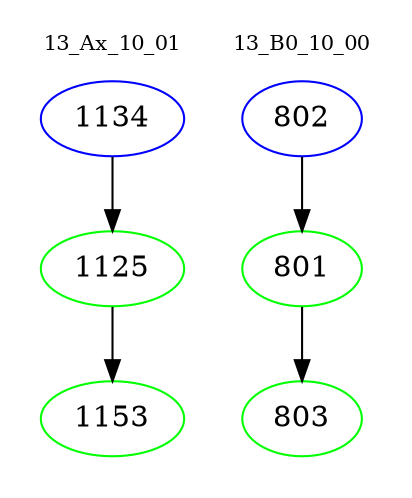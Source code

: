 digraph{
subgraph cluster_0 {
color = white
label = "13_Ax_10_01";
fontsize=10;
T0_1134 [label="1134", color="blue"]
T0_1134 -> T0_1125 [color="black"]
T0_1125 [label="1125", color="green"]
T0_1125 -> T0_1153 [color="black"]
T0_1153 [label="1153", color="green"]
}
subgraph cluster_1 {
color = white
label = "13_B0_10_00";
fontsize=10;
T1_802 [label="802", color="blue"]
T1_802 -> T1_801 [color="black"]
T1_801 [label="801", color="green"]
T1_801 -> T1_803 [color="black"]
T1_803 [label="803", color="green"]
}
}
